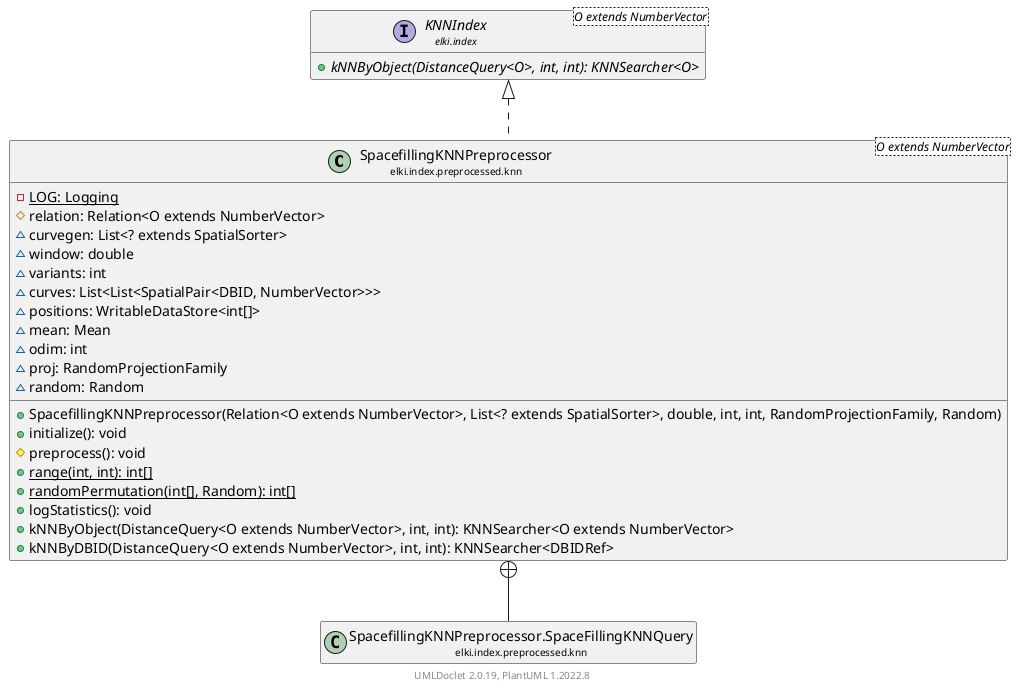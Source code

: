 @startuml
    remove .*\.(Instance|Par|Parameterizer|Factory)$
    set namespaceSeparator none
    hide empty fields
    hide empty methods

    class "<size:14>SpacefillingKNNPreprocessor\n<size:10>elki.index.preprocessed.knn" as elki.index.preprocessed.knn.SpacefillingKNNPreprocessor<O extends NumberVector> [[SpacefillingKNNPreprocessor.html]] {
        {static} -LOG: Logging
        #relation: Relation<O extends NumberVector>
        ~curvegen: List<? extends SpatialSorter>
        ~window: double
        ~variants: int
        ~curves: List<List<SpatialPair<DBID, NumberVector>>>
        ~positions: WritableDataStore<int[]>
        ~mean: Mean
        ~odim: int
        ~proj: RandomProjectionFamily
        ~random: Random
        +SpacefillingKNNPreprocessor(Relation<O extends NumberVector>, List<? extends SpatialSorter>, double, int, int, RandomProjectionFamily, Random)
        +initialize(): void
        #preprocess(): void
        {static} +range(int, int): int[]
        {static} +randomPermutation(int[], Random): int[]
        +logStatistics(): void
        +kNNByObject(DistanceQuery<O extends NumberVector>, int, int): KNNSearcher<O extends NumberVector>
        +kNNByDBID(DistanceQuery<O extends NumberVector>, int, int): KNNSearcher<DBIDRef>
    }

    interface "<size:14>KNNIndex\n<size:10>elki.index" as elki.index.KNNIndex<O extends NumberVector> [[../../KNNIndex.html]] {
        {abstract} +kNNByObject(DistanceQuery<O>, int, int): KNNSearcher<O>
    }
    class "<size:14>SpacefillingKNNPreprocessor.SpaceFillingKNNQuery\n<size:10>elki.index.preprocessed.knn" as elki.index.preprocessed.knn.SpacefillingKNNPreprocessor.SpaceFillingKNNQuery [[SpacefillingKNNPreprocessor.SpaceFillingKNNQuery.html]]
    class "<size:14>SpacefillingKNNPreprocessor.Factory\n<size:10>elki.index.preprocessed.knn" as elki.index.preprocessed.knn.SpacefillingKNNPreprocessor.Factory<V extends NumberVector> [[SpacefillingKNNPreprocessor.Factory.html]]

    elki.index.KNNIndex <|.. elki.index.preprocessed.knn.SpacefillingKNNPreprocessor
    elki.index.preprocessed.knn.SpacefillingKNNPreprocessor +-- elki.index.preprocessed.knn.SpacefillingKNNPreprocessor.SpaceFillingKNNQuery
    elki.index.preprocessed.knn.SpacefillingKNNPreprocessor +-- elki.index.preprocessed.knn.SpacefillingKNNPreprocessor.Factory

    center footer UMLDoclet 2.0.19, PlantUML 1.2022.8
@enduml

